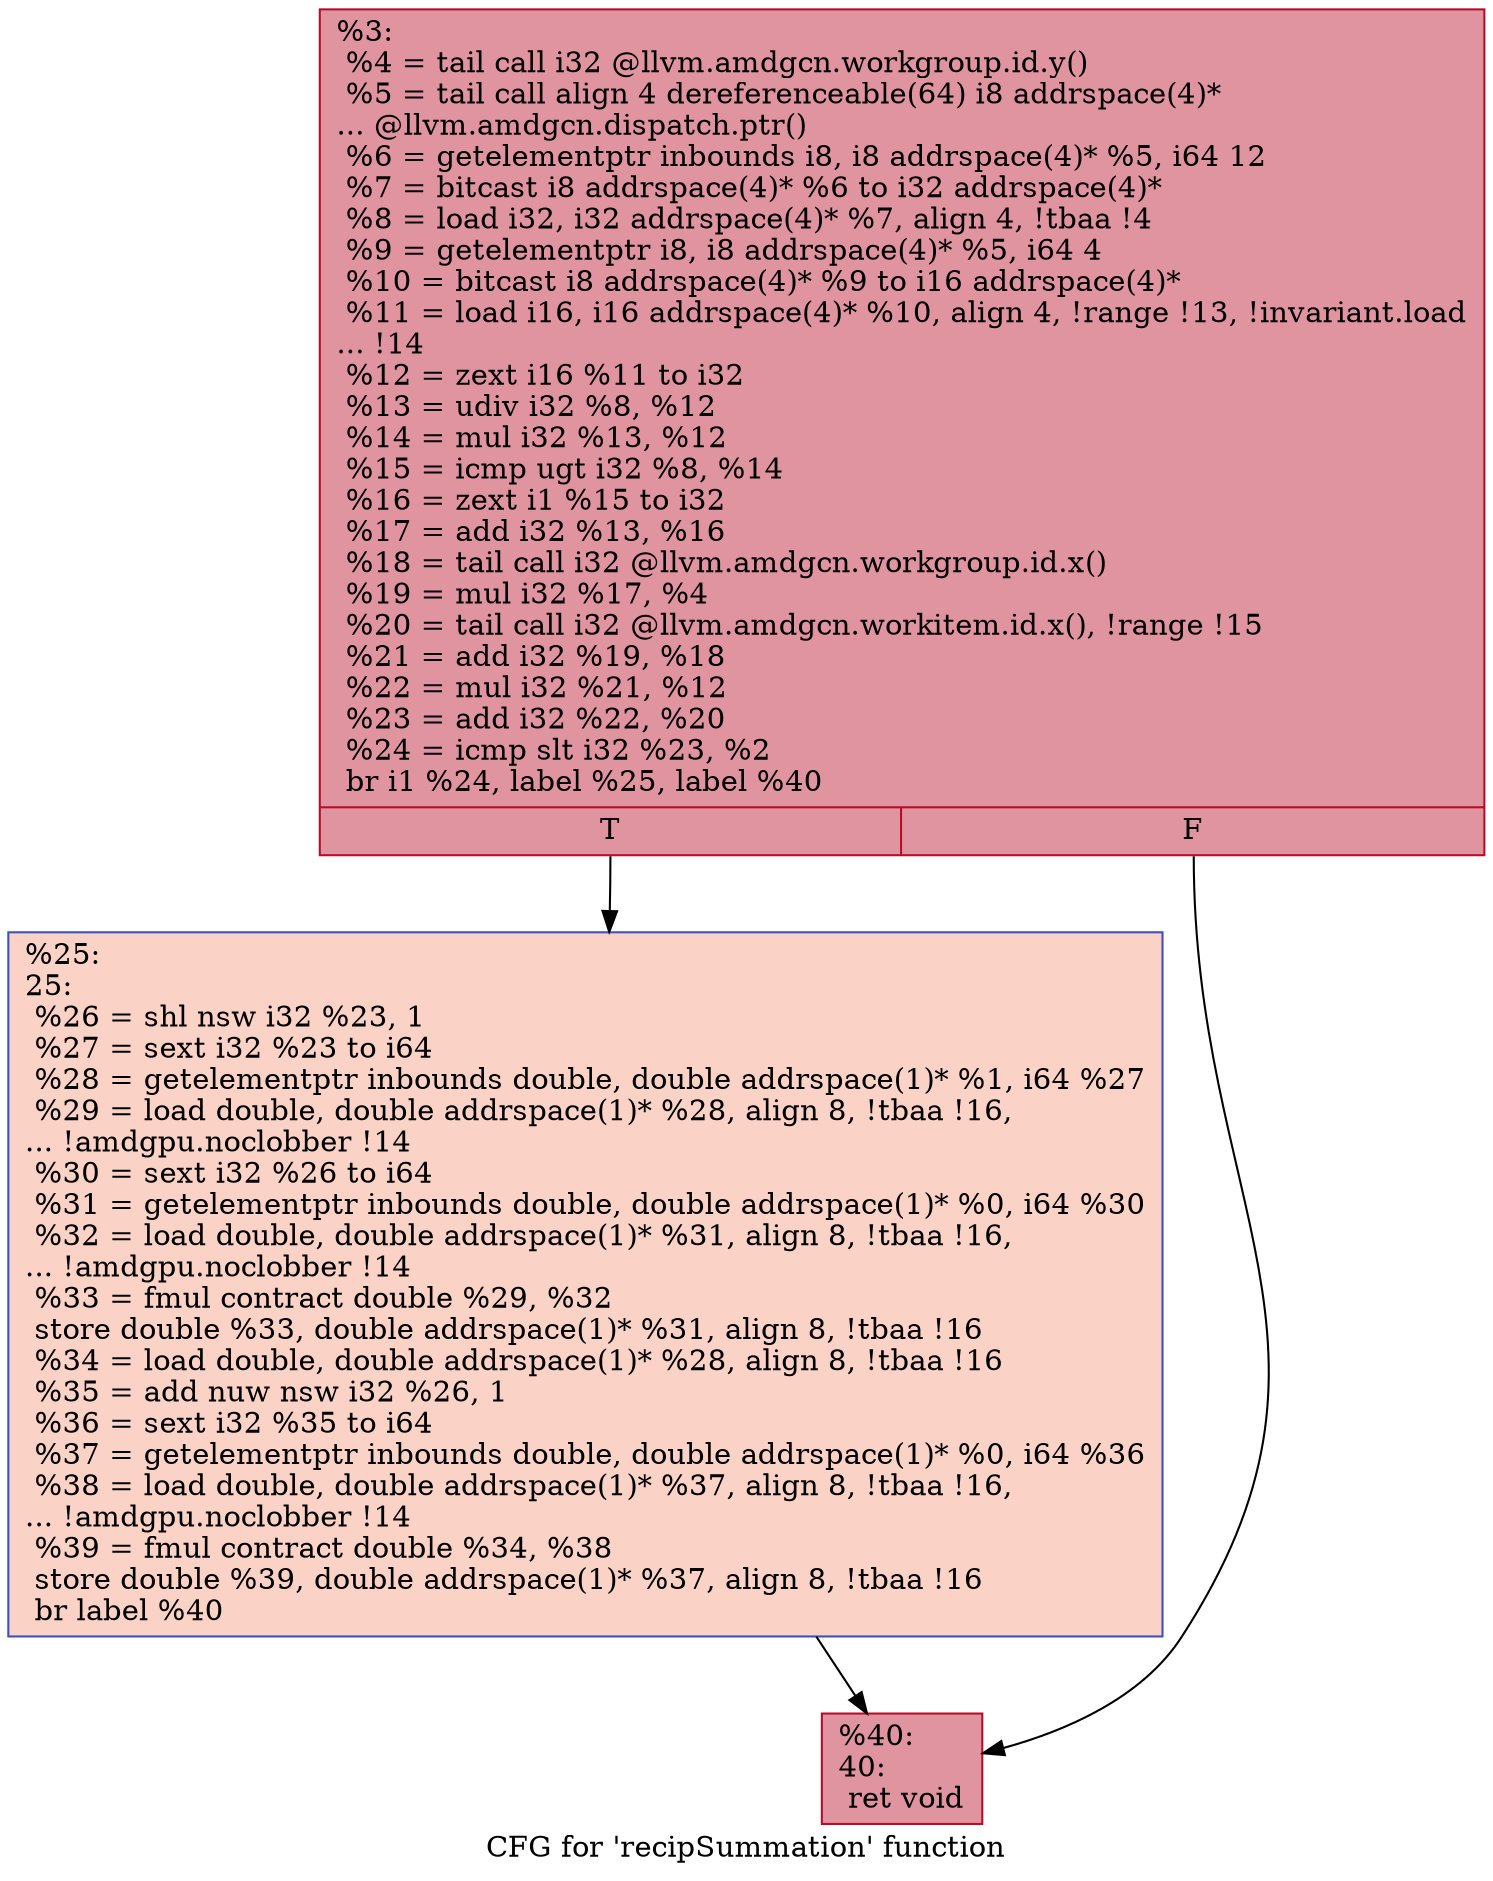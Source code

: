 digraph "CFG for 'recipSummation' function" {
	label="CFG for 'recipSummation' function";

	Node0x573b610 [shape=record,color="#b70d28ff", style=filled, fillcolor="#b70d2870",label="{%3:\l  %4 = tail call i32 @llvm.amdgcn.workgroup.id.y()\l  %5 = tail call align 4 dereferenceable(64) i8 addrspace(4)*\l... @llvm.amdgcn.dispatch.ptr()\l  %6 = getelementptr inbounds i8, i8 addrspace(4)* %5, i64 12\l  %7 = bitcast i8 addrspace(4)* %6 to i32 addrspace(4)*\l  %8 = load i32, i32 addrspace(4)* %7, align 4, !tbaa !4\l  %9 = getelementptr i8, i8 addrspace(4)* %5, i64 4\l  %10 = bitcast i8 addrspace(4)* %9 to i16 addrspace(4)*\l  %11 = load i16, i16 addrspace(4)* %10, align 4, !range !13, !invariant.load\l... !14\l  %12 = zext i16 %11 to i32\l  %13 = udiv i32 %8, %12\l  %14 = mul i32 %13, %12\l  %15 = icmp ugt i32 %8, %14\l  %16 = zext i1 %15 to i32\l  %17 = add i32 %13, %16\l  %18 = tail call i32 @llvm.amdgcn.workgroup.id.x()\l  %19 = mul i32 %17, %4\l  %20 = tail call i32 @llvm.amdgcn.workitem.id.x(), !range !15\l  %21 = add i32 %19, %18\l  %22 = mul i32 %21, %12\l  %23 = add i32 %22, %20\l  %24 = icmp slt i32 %23, %2\l  br i1 %24, label %25, label %40\l|{<s0>T|<s1>F}}"];
	Node0x573b610:s0 -> Node0x573de80;
	Node0x573b610:s1 -> Node0x573df10;
	Node0x573de80 [shape=record,color="#3d50c3ff", style=filled, fillcolor="#f59c7d70",label="{%25:\l25:                                               \l  %26 = shl nsw i32 %23, 1\l  %27 = sext i32 %23 to i64\l  %28 = getelementptr inbounds double, double addrspace(1)* %1, i64 %27\l  %29 = load double, double addrspace(1)* %28, align 8, !tbaa !16,\l... !amdgpu.noclobber !14\l  %30 = sext i32 %26 to i64\l  %31 = getelementptr inbounds double, double addrspace(1)* %0, i64 %30\l  %32 = load double, double addrspace(1)* %31, align 8, !tbaa !16,\l... !amdgpu.noclobber !14\l  %33 = fmul contract double %29, %32\l  store double %33, double addrspace(1)* %31, align 8, !tbaa !16\l  %34 = load double, double addrspace(1)* %28, align 8, !tbaa !16\l  %35 = add nuw nsw i32 %26, 1\l  %36 = sext i32 %35 to i64\l  %37 = getelementptr inbounds double, double addrspace(1)* %0, i64 %36\l  %38 = load double, double addrspace(1)* %37, align 8, !tbaa !16,\l... !amdgpu.noclobber !14\l  %39 = fmul contract double %34, %38\l  store double %39, double addrspace(1)* %37, align 8, !tbaa !16\l  br label %40\l}"];
	Node0x573de80 -> Node0x573df10;
	Node0x573df10 [shape=record,color="#b70d28ff", style=filled, fillcolor="#b70d2870",label="{%40:\l40:                                               \l  ret void\l}"];
}
